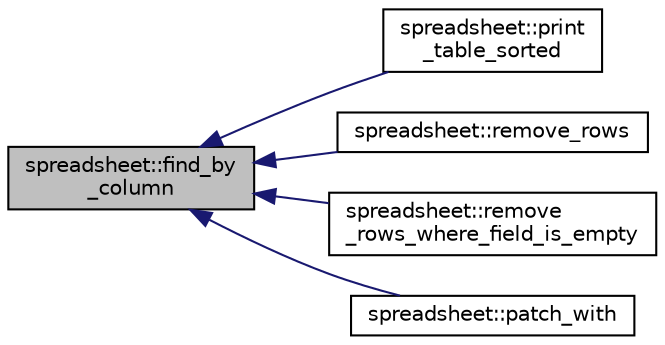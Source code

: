 digraph "spreadsheet::find_by_column"
{
  edge [fontname="Helvetica",fontsize="10",labelfontname="Helvetica",labelfontsize="10"];
  node [fontname="Helvetica",fontsize="10",shape=record];
  rankdir="LR";
  Node77 [label="spreadsheet::find_by\l_column",height=0.2,width=0.4,color="black", fillcolor="grey75", style="filled", fontcolor="black"];
  Node77 -> Node78 [dir="back",color="midnightblue",fontsize="10",style="solid",fontname="Helvetica"];
  Node78 [label="spreadsheet::print\l_table_sorted",height=0.2,width=0.4,color="black", fillcolor="white", style="filled",URL="$d8/d11/classspreadsheet.html#ab1449d4cae40dd8c52d92f7edf95433a"];
  Node77 -> Node79 [dir="back",color="midnightblue",fontsize="10",style="solid",fontname="Helvetica"];
  Node79 [label="spreadsheet::remove_rows",height=0.2,width=0.4,color="black", fillcolor="white", style="filled",URL="$d8/d11/classspreadsheet.html#a1c8aeaa2284bf61c8ca2ca58ec04e73f"];
  Node77 -> Node80 [dir="back",color="midnightblue",fontsize="10",style="solid",fontname="Helvetica"];
  Node80 [label="spreadsheet::remove\l_rows_where_field_is_empty",height=0.2,width=0.4,color="black", fillcolor="white", style="filled",URL="$d8/d11/classspreadsheet.html#a7d63405ab5c5ac22c86449e5ca5d5be1"];
  Node77 -> Node81 [dir="back",color="midnightblue",fontsize="10",style="solid",fontname="Helvetica"];
  Node81 [label="spreadsheet::patch_with",height=0.2,width=0.4,color="black", fillcolor="white", style="filled",URL="$d8/d11/classspreadsheet.html#a6da34f3003f060fbe97e8661b7ead5bc"];
}
